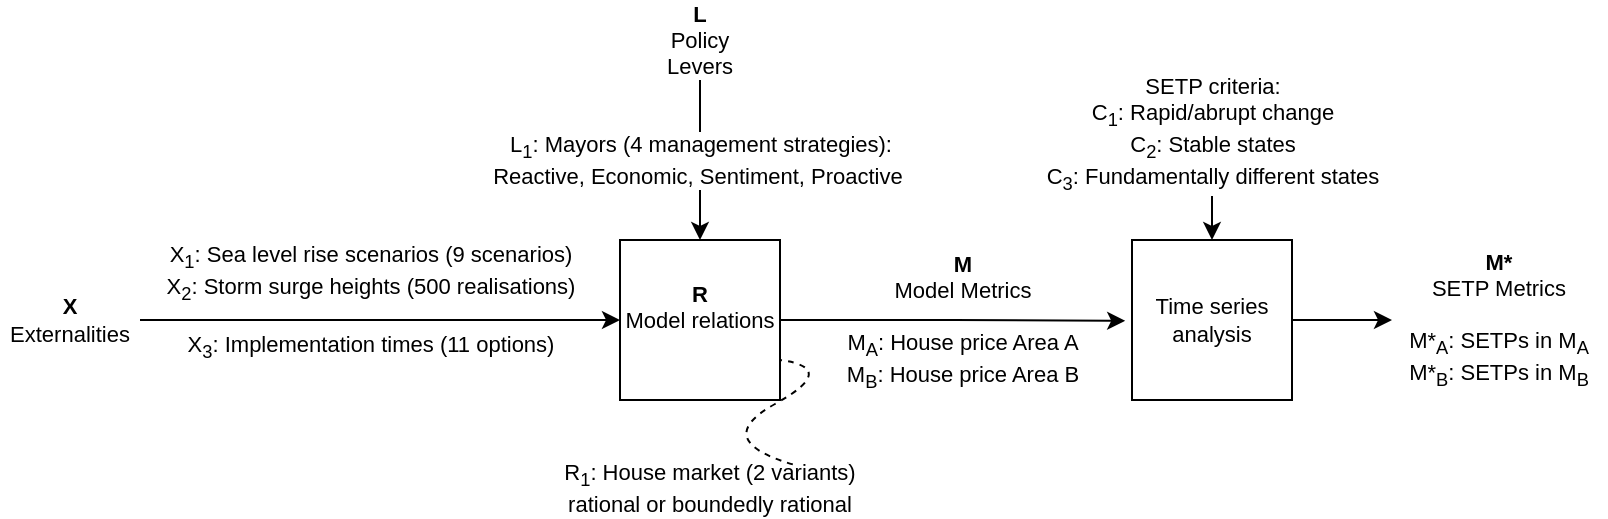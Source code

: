 <mxGraphModel dx="1188" dy="937" grid="1" gridSize="10" guides="1" tooltips="1" connect="1" arrows="1" fold="1" page="1" pageScale="1" pageWidth="827" pageHeight="1169" background="#ffffff"><root><mxCell id="0"/><mxCell id="1" parent="0"/><mxCell id="12" value="" style="edgeStyle=orthogonalEdgeStyle;rounded=0;html=1;exitX=1;exitY=0.5;jettySize=auto;orthogonalLoop=1;entryX=0;entryY=0.5;fontSize=11;" parent="1" source="2" edge="1"><mxGeometry relative="1" as="geometry"><mxPoint x="581.588" y="320.412" as="targetPoint"/><Array as="points"/></mxGeometry></mxCell><mxCell id="13" value="&lt;div&gt;&lt;b&gt;M&lt;/b&gt;&lt;/div&gt;&lt;div&gt;Model Metrics&lt;/div&gt;&lt;div&gt;&lt;br&gt;&lt;/div&gt;M&lt;sub&gt;A&lt;/sub&gt;: House price Area A&lt;br&gt;M&lt;sub&gt;B&lt;/sub&gt;: House price Area B" style="text;html=1;resizable=0;points=[];align=center;verticalAlign=middle;labelBackgroundColor=none;fontSize=11;" parent="12" vertex="1" connectable="0"><mxGeometry x="0.298" y="2" relative="1" as="geometry"><mxPoint x="-21" y="2" as="offset"/></mxGeometry></mxCell><mxCell id="2" value="&lt;b&gt;R&lt;/b&gt;&lt;div&gt;Model relations&lt;/div&gt;&lt;div&gt;&lt;br&gt;&lt;/div&gt;" style="whiteSpace=wrap;html=1;aspect=fixed;fontSize=11;" parent="1" vertex="1"><mxGeometry x="329" y="280" width="80" height="80" as="geometry"/></mxCell><mxCell id="4" value="&lt;div&gt;&lt;b&gt;X&lt;/b&gt;&lt;/div&gt;Externalities" style="text;html=1;strokeColor=none;fillColor=none;align=center;verticalAlign=middle;whiteSpace=wrap;rounded=0;fontSize=11;" parent="1" vertex="1"><mxGeometry x="19" y="310" width="70" height="20" as="geometry"/></mxCell><mxCell id="5" value="" style="endArrow=classic;html=1;entryX=0;entryY=0.5;fontSize=11;" parent="1" source="4" target="2" edge="1"><mxGeometry width="50" height="50" relative="1" as="geometry"><mxPoint x="79" y="430" as="sourcePoint"/><mxPoint x="129" y="380" as="targetPoint"/></mxGeometry></mxCell><mxCell id="6" value="X&lt;sub&gt;1&lt;/sub&gt;: Sea level rise scenarios (9 scenarios)&lt;div&gt;&lt;div&gt;X&lt;sub&gt;2&lt;/sub&gt;: Storm surge heights (500 realisations)&lt;/div&gt;&lt;/div&gt;&lt;div&gt;&lt;br&gt;&lt;/div&gt;&lt;div&gt;X&lt;sub&gt;3&lt;/sub&gt;: Implementation times (11 options)&lt;/div&gt;" style="text;html=1;resizable=0;points=[];align=center;verticalAlign=middle;labelBackgroundColor=none;fontSize=11;" parent="5" vertex="1" connectable="0"><mxGeometry x="0.228" y="-3" relative="1" as="geometry"><mxPoint x="-33" y="-12" as="offset"/></mxGeometry></mxCell><mxCell id="10" value="L&lt;sub&gt;1&lt;/sub&gt;: Mayors (4 management strategies):&lt;div&gt;Reactive, Economic, Sentiment, Proactive&amp;nbsp;&lt;/div&gt;" style="edgeStyle=orthogonalEdgeStyle;rounded=0;html=1;jettySize=auto;orthogonalLoop=1;fontSize=11;" parent="1" source="9" target="2" edge="1"><mxGeometry relative="1" as="geometry"/></mxCell><mxCell id="9" value="&lt;div&gt;&lt;b&gt;L&lt;/b&gt;&lt;/div&gt;Policy Levers" style="text;html=1;strokeColor=none;fillColor=none;align=center;verticalAlign=middle;whiteSpace=wrap;rounded=0;fontSize=11;" parent="1" vertex="1"><mxGeometry x="349" y="160" width="40" height="40" as="geometry"/></mxCell><mxCell id="11" value="&lt;div&gt;&lt;b&gt;M*&lt;/b&gt;&lt;/div&gt;&lt;div&gt;SETP Metrics&lt;/div&gt;&lt;div&gt;&lt;br&gt;&lt;/div&gt;&lt;div&gt;M*&lt;sub&gt;A&lt;/sub&gt;: SETPs in M&lt;sub&gt;A&lt;/sub&gt;&lt;/div&gt;&lt;div&gt;M*&lt;sub&gt;B&lt;/sub&gt;: SETPs in M&lt;sub&gt;B&lt;/sub&gt;&lt;sub&gt;&lt;br&gt;&lt;/sub&gt;&lt;/div&gt;" style="text;html=1;strokeColor=none;fillColor=none;align=center;verticalAlign=middle;whiteSpace=wrap;rounded=0;fontSize=11;" parent="1" vertex="1"><mxGeometry x="715" y="300" width="107" height="40" as="geometry"/></mxCell><mxCell id="26" value="" style="edgeStyle=orthogonalEdgeStyle;rounded=0;html=1;exitX=1;exitY=0.5;endArrow=classic;endFill=1;jettySize=auto;orthogonalLoop=1;fontSize=11;" parent="1" source="14" target="11" edge="1"><mxGeometry relative="1" as="geometry"/></mxCell><mxCell id="14" value="Time series analysis" style="rounded=0;whiteSpace=wrap;html=1;fontSize=11;" parent="1" vertex="1"><mxGeometry x="585" y="280" width="80" height="80" as="geometry"/></mxCell><mxCell id="18" value="R&lt;sub&gt;1&lt;/sub&gt;: House market (2 variants)&lt;div&gt;rational or&amp;nbsp;&lt;span style=&quot;letter-spacing: 0px&quot;&gt;boundedly rational&lt;/span&gt;&lt;/div&gt;" style="text;html=1;strokeColor=none;fillColor=none;align=center;verticalAlign=middle;whiteSpace=wrap;rounded=0;fontSize=11;" parent="1" vertex="1"><mxGeometry x="184" y="394" width="380" height="20" as="geometry"/></mxCell><mxCell id="19" value="SETP criteria:&lt;div&gt;C&lt;sub&gt;1&lt;/sub&gt;: Rapid/abrupt change&lt;/div&gt;&lt;div&gt;C&lt;sub&gt;2&lt;/sub&gt;: Stable states&lt;/div&gt;&lt;div&gt;C&lt;sub&gt;3&lt;/sub&gt;: Fundamentally different states&lt;/div&gt;" style="endArrow=classic;html=1;fontSize=11;" parent="1" edge="1"><mxGeometry x="-1" y="-10" width="50" height="50" relative="1" as="geometry"><mxPoint x="625" y="237" as="sourcePoint"/><mxPoint x="625" y="280" as="targetPoint"/><mxPoint x="10" y="-10" as="offset"/></mxGeometry></mxCell><mxCell id="24" value="" style="curved=1;endArrow=none;html=1;dashed=1;endFill=0;exitX=0.609;exitY=-0.09;exitPerimeter=0;entryX=1;entryY=0.75;fontSize=11;" parent="1" source="18" target="2" edge="1"><mxGeometry width="50" height="50" relative="1" as="geometry"><mxPoint x="439" y="394" as="sourcePoint"/><mxPoint x="489" y="344" as="targetPoint"/><Array as="points"><mxPoint x="374" y="380"/><mxPoint x="439" y="344"/></Array></mxGeometry></mxCell></root></mxGraphModel>